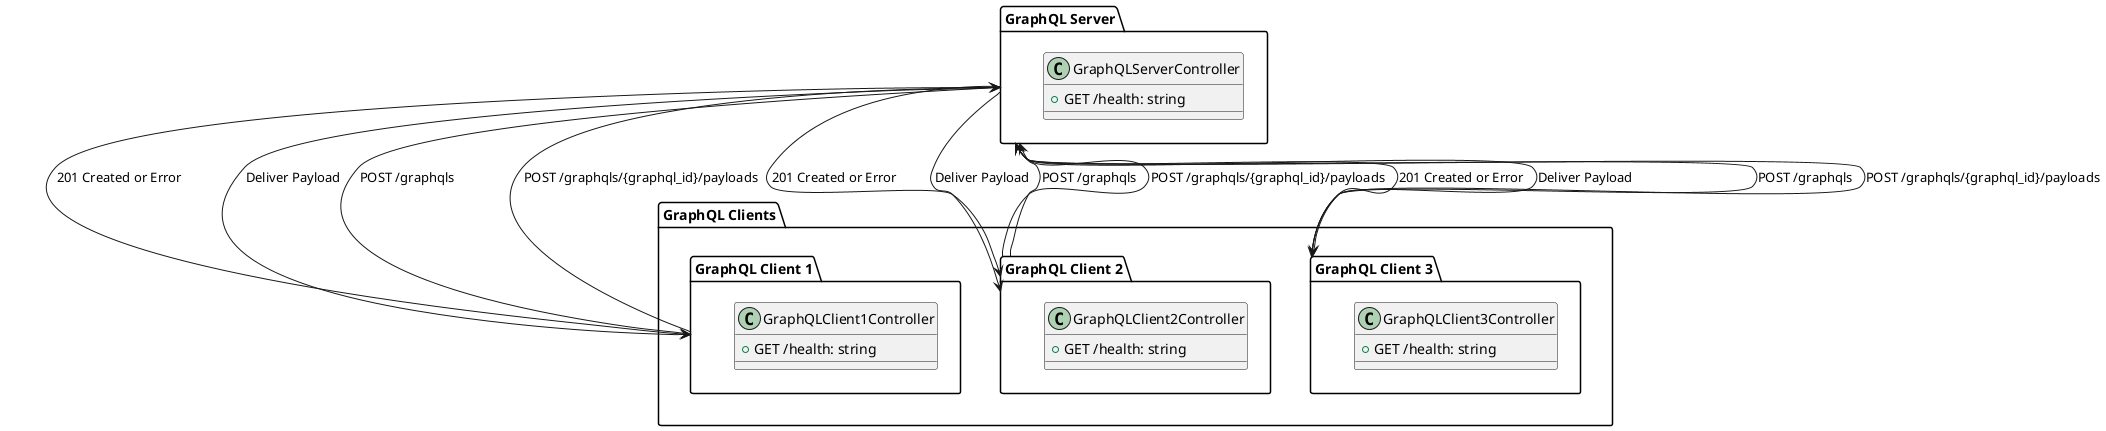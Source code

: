 ' @startuml

' !define class class
' !define ARROW --> : HTTP Request
' !define DIAMOND1 diamond
' !define DIAMOND2 diamond

' class User
' class Service
' class GraphQLServer
' class GraphQLClient

' User --> Service : Register GraphQL
' Service --> GraphQLServer : POST /graphqls
' GraphQLServer --> Service : 201 Created or Error
' Service --> GraphQLServer : POST /graphqls/{graphql_id}/payloads
' GraphQLServer --> Service : Deliver Payload
' User --> Service : Disconnect GraphQL
' Service --> GraphQLServer : DELETE /graphqls/{graphql_id}
' GraphQLServer --> Service : 204 No Content or Error

' @enduml


@startuml

package "GraphQL Server" as GraphQLServer {
    class GraphQLServerController {
        + GET /health: string
    }

    ' class GraphQLServerService {
    '     + checkHealth(): Promise<string>
    ' }

    ' class GraphQLServerRepository {
    '     + checkHealth(): Promise<string>
    ' }

    ' class MessageDTO {
    '     + uuid: string
    '     + type: string
    '     + payload: string
    ' }

    ' GraphQLServerController --> GraphQLServerService : Register GraphQL
    ' GraphQLServerService --> GraphQLServerRepository : Register GraphQL
    ' GraphQLServerRepository --> GraphQLServerService : 201 Created or Error
    ' GraphQLServerService --> GraphQLServerController : 201 Created or Error

    ' GraphQLServerController --> GraphQLServerService : Deliver Payload
    ' GraphQLServerService --> GraphQLServerRepository : Deliver Payload
    ' GraphQLServerRepository --> GraphQLServerService : 200 OK or Error
    ' GraphQLServerService --> GraphQLServerController : 200 OK or Error

    ' GraphQLServerController --> GraphQLServerService : Disconnect GraphQL
    ' GraphQLServerService --> GraphQLServerRepository : Disconnect GraphQL
    ' GraphQLServerRepository --> GraphQLServerService : 204 No Content or Error
    ' GraphQLServerService --> GraphQLServerController : 204 No Content or Error
}

package "GraphQL Clients" as GraphQLClients {
    package "GraphQL Client 1" as GraphQLClient1 {
        class GraphQLClient1Controller {
            + GET /health: string
        }

        ' class GraphQLClient1Service {
        '     + checkHealth(): Promise<string>
        ' }

        ' class GraphQLClient1Repository {
        '     + checkHealth(): Promise<string>
        ' }

        ' GraphQLClient1Controller --> GraphQLClient1Service : Register GraphQL
        ' GraphQLClient1Service --> GraphQLClient1Repository : Register GraphQL
        ' GraphQLClient1Repository --> GraphQLClient1Service : 201 Created or Error
        ' GraphQLClient1Service --> GraphQLClient1Controller : 201 Created or Error

        ' GraphQLClient1Controller --> GraphQLClient1Service : Send Payload
        ' GraphQLClient1Service --> GraphQLClient1Repository : Send Payload
        ' GraphQLClient1Repository --> GraphQLClient1Service : 200 OK or Error
        ' GraphQLClient1Service --> GraphQLClient1Controller : 200 OK or Error

        ' GraphQLClient1Controller --> GraphQLClient1Service : Receive Payload
        ' GraphQLClient1Service --> GraphQLClient1Repository : Receive Payload
        ' GraphQLClient1Repository --> GraphQLClient1Service : 200 OK or Error
        ' GraphQLClient1Service --> GraphQLClient1Controller : 200 OK or Error

        ' GraphQLClient1Controller --> GraphQLClient1Service : Disconnect GraphQL
        ' GraphQLClient1Service --> GraphQLClient1Repository : Disconnect GraphQL
        ' GraphQLClient1Repository --> GraphQLClient1Service : 204 No Content or Error
        ' GraphQLClient1Service --> GraphQLClient1Controller : 204 No Content or Error
    }

    package "GraphQL Client 2" as GraphQLClient2 {
        class GraphQLClient2Controller {
            + GET /health: string
        }

        ' class GraphQLClient2Service {
        '     + checkHealth(): Promise<string>
        ' }

        ' class GraphQLClient2Repository {
        '     + checkHealth(): Promise<string>
        ' }

        ' GraphQLClient1Controller --> GraphQLClient1Service : Register GraphQL
        ' GraphQLClient1Service --> GraphQLClient1Repository : Register GraphQL
        ' GraphQLClient1Repository --> GraphQLClient1Service : 201 Created or Error
        ' GraphQLClient1Service --> GraphQLClient1Controller : 201 Created or Error

        ' GraphQLClient1Controller --> GraphQLClient1Service : Send Payload
        ' GraphQLClient1Service --> GraphQLClient1Repository : Send Payload
        ' GraphQLClient1Repository --> GraphQLClient1Service : 200 OK or Error
        ' GraphQLClient1Service --> GraphQLClient1Controller : 200 OK or Error

        ' GraphQLClient1Controller --> GraphQLClient1Service : Receive Payload
        ' GraphQLClient1Service --> GraphQLClient1Repository : Receive Payload
        ' GraphQLClient1Repository --> GraphQLClient1Service : 200 OK or Error
        ' GraphQLClient1Service --> GraphQLClient1Controller : 200 OK or Error

        ' GraphQLClient1Controller --> GraphQLClient1Service : Disconnect GraphQL
        ' GraphQLClient1Service --> GraphQLClient1Repository : Disconnect GraphQL
        ' GraphQLClient1Repository --> GraphQLClient1Service : 204 No Content or Error
        ' GraphQLClient1Service --> GraphQLClient1Controller : 204 No Content or Error
    }

    package "GraphQL Client 3" as GraphQLClient3 {
        class GraphQLClient3Controller {
            + GET /health: string
        }

        ' class GraphQLClient3Service {
        '     + checkHealth(): Promise<string>
        ' }

        ' class GraphQLClient3Repository {
        '     + checkHealth(): Promise<string>
        ' }

        ' GraphQLClient1Controller --> GraphQLClient1Service : Register GraphQL
        ' GraphQLClient1Service --> GraphQLClient1Repository : Register GraphQL
        ' GraphQLClient1Repository --> GraphQLClient1Service : 201 Created or Error
        ' GraphQLClient1Service --> GraphQLClient1Controller : 201 Created or Error

        ' GraphQLClient1Controller --> GraphQLClient1Service : Send Payload
        ' GraphQLClient1Service --> GraphQLClient1Repository : Send Payload
        ' GraphQLClient1Repository --> GraphQLClient1Service : 200 OK or Error
        ' GraphQLClient1Service --> GraphQLClient1Controller : 200 OK or Error

        ' GraphQLClient1Controller --> GraphQLClient1Service : Receive Payload
        ' GraphQLClient1Service --> GraphQLClient1Repository : Receive Payload
        ' GraphQLClient1Repository --> GraphQLClient1Service : 200 OK or Error
        ' GraphQLClient1Service --> GraphQLClient1Controller : 200 OK or Error

        ' GraphQLClient1Controller --> GraphQLClient1Service : Disconnect GraphQL
        ' GraphQLClient1Service --> GraphQLClient1Repository : Disconnect GraphQL
        ' GraphQLClient1Repository --> GraphQLClient1Service : 204 No Content or Error
        ' GraphQLClient1Service --> GraphQLClient1Controller : 204 No Content or Error
    }
}

' package "Security" {
'     class Authentication {
'         + authenticateRequest(request: HttpRequest): boolean
'     }
'     class Authorization {
'         + authorizeRequest(request: HttpRequest): boolean
'     }
'     class SecretKeyValidation {
'         + validateSecretKey(payload: GraphQLPayload, secretKey: string): boolean
'     }

'     ' Authorization --> Authentication : authenticateRequest()
'     ' SecretKeyValidation --> Authorization : authorizeRequest()
'     ' SecretKeyValidation --> GraphQLServer : validateSecretKey()
' }

' package "Monitoring & Logging" {
'     class MonitoringService {
'         + trackGraphQLPerformance(graphqlId: ID): PerformanceMetrics
'     }
'     class LoggingService {
'         + logGraphQLEvent(eventData: GraphQLEvent): void
'     }

'     ' MonitoringService --> GraphQLServer : trackGraphQLPerformance()
'     ' LoggingService --> GraphQLServer : logGraphQLEvent()
' }

' package "Event Tracking" {
'     class EventTrackingService {
'         + trackEvent(eventData: GraphQLEvent): EventStatus
'     }

'     ' EventTrackingService --> GraphQLServer : trackEvent()
' }

GraphQLClient1 --> GraphQLServer : POST /graphqls
GraphQLClient2 --> GraphQLServer : POST /graphqls
GraphQLClient3 --> GraphQLServer : POST /graphqls

GraphQLServer --> GraphQLClient1 : 201 Created or Error
GraphQLServer --> GraphQLClient2 : 201 Created or Error
GraphQLServer --> GraphQLClient3 : 201 Created or Error

GraphQLClient1 --> GraphQLServer : POST /graphqls/{graphql_id}/payloads
GraphQLClient2 --> GraphQLServer : POST /graphqls/{graphql_id}/payloads
GraphQLClient3 --> GraphQLServer : POST /graphqls/{graphql_id}/payloads

GraphQLServer --> GraphQLClient1 : Deliver Payload
GraphQLServer --> GraphQLClient2 : Deliver Payload
GraphQLServer --> GraphQLClient3 : Deliver Payload



' Security.Authentication --> Security.Authorization : Authorize Request
' Security.Authorization --> Security.SecretKeyValidation : Validate Secret Key

' MonitoringService --> GraphQLServer : Track GraphQL Performance
' LoggingService --> GraphQLServer : Log GraphQL Event
' EventTrackingService --> GraphQLServer : Track Event

@enduml
